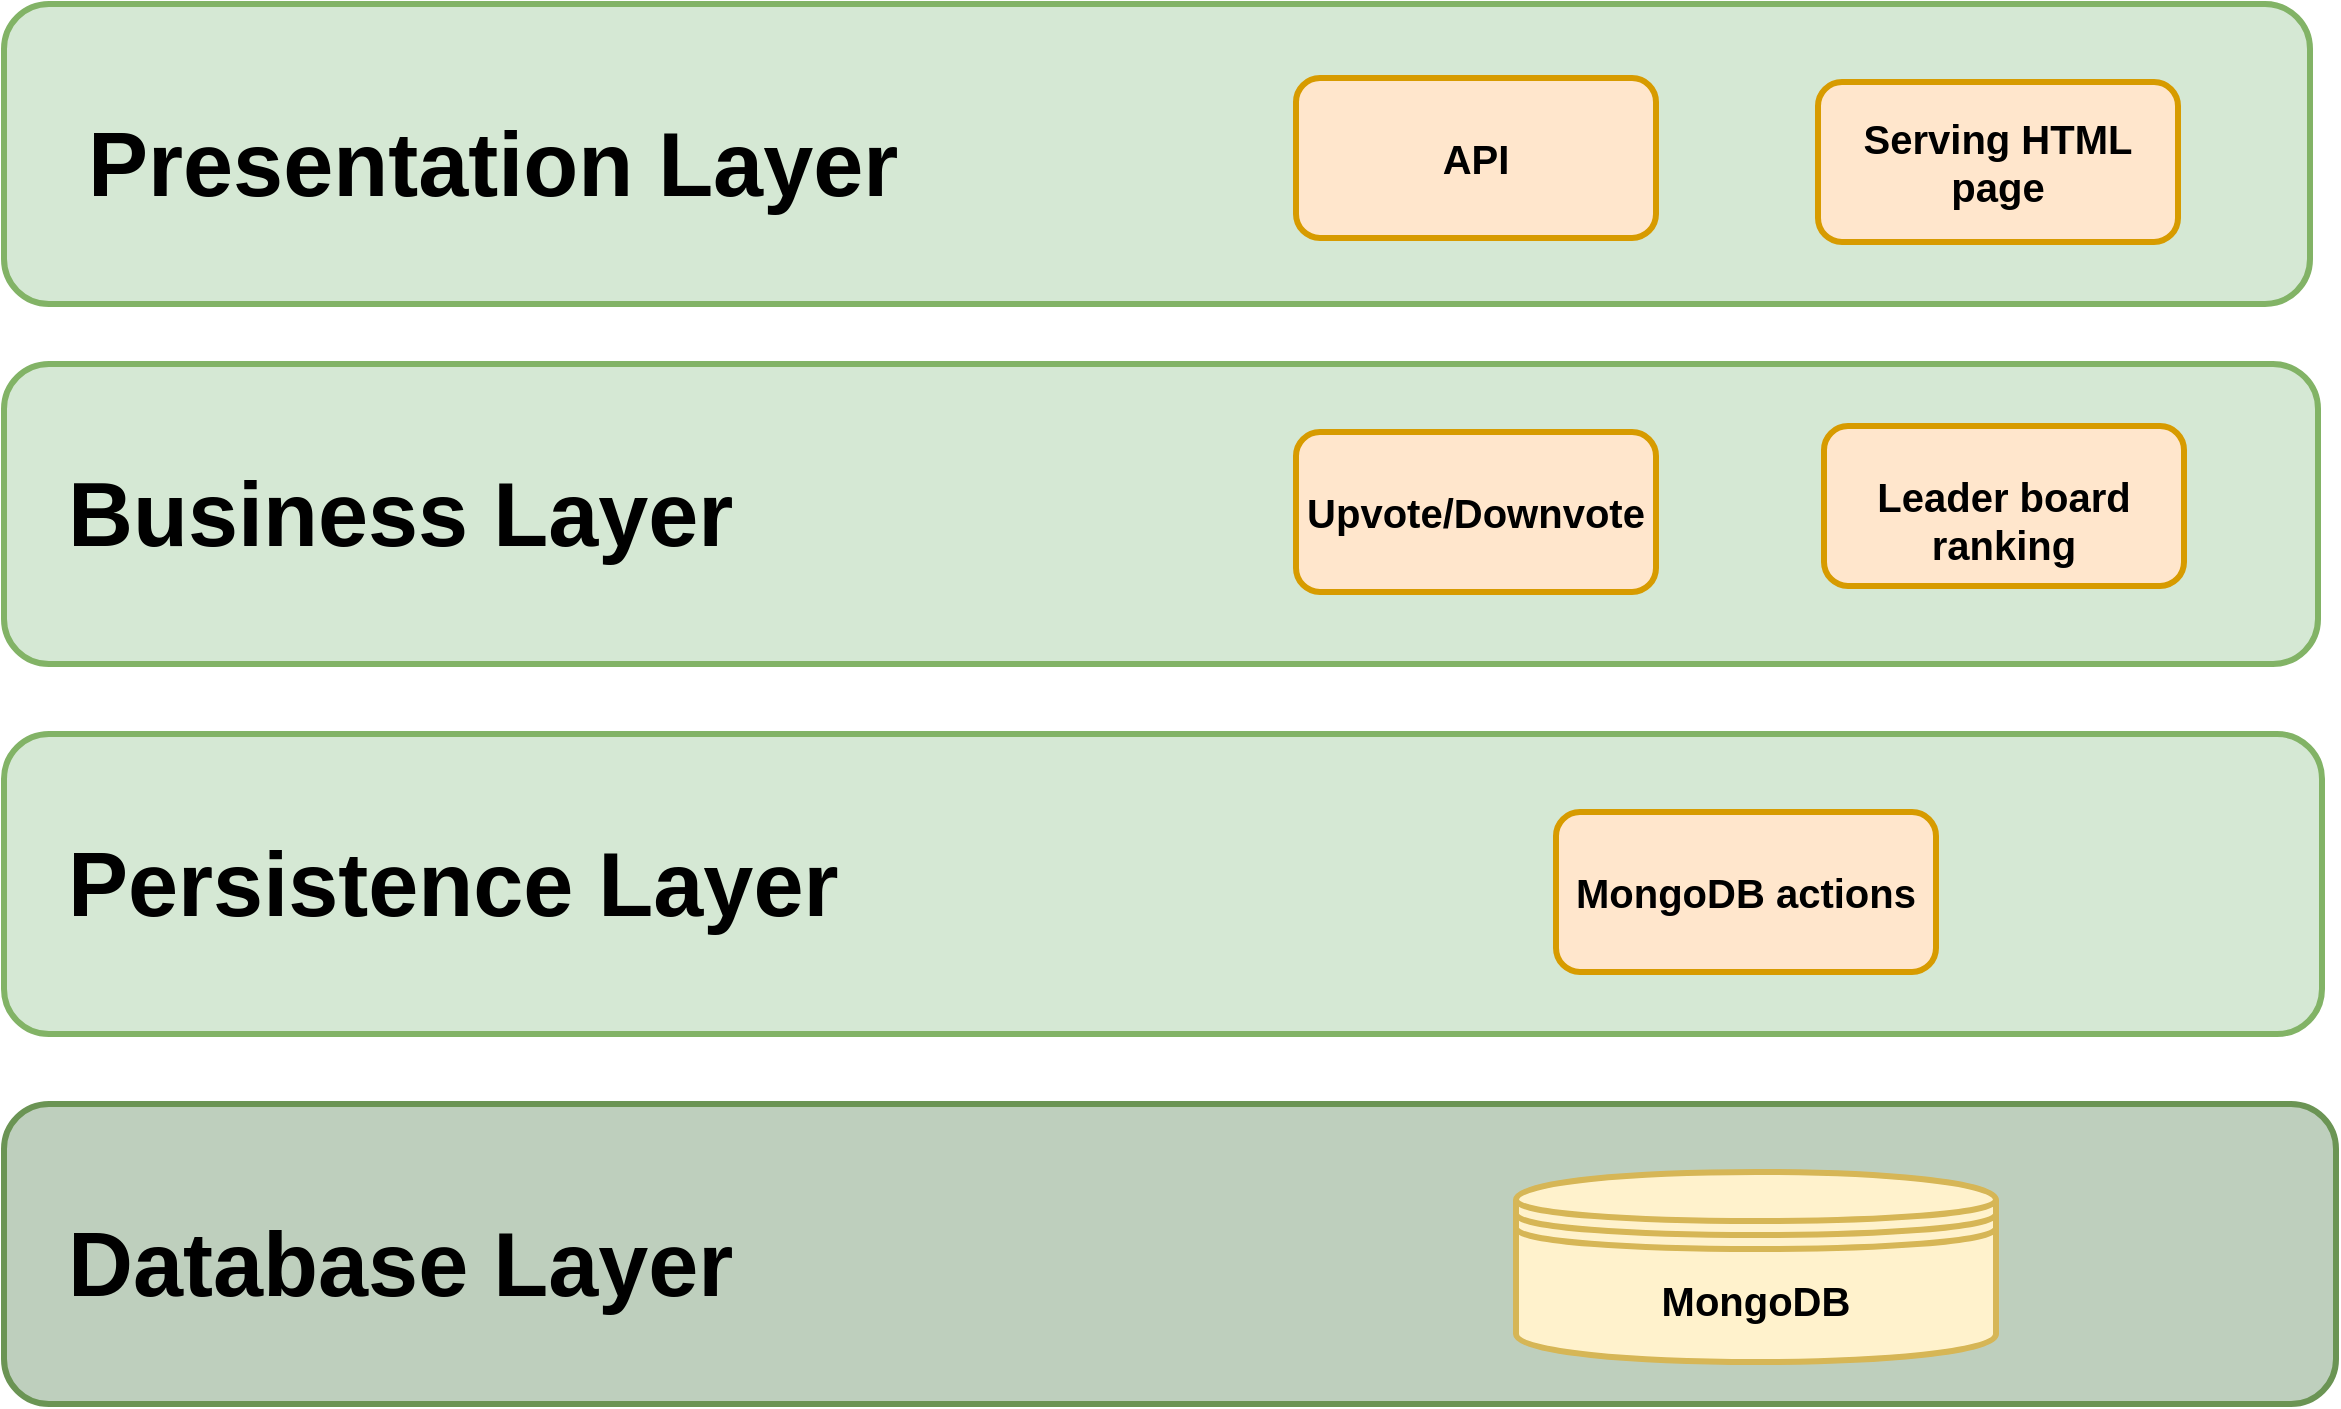 <mxfile version="15.2.7" type="device"><diagram id="jmvgeUkXb4G0Z7SY6pDU" name="Page-1"><mxGraphModel dx="1422" dy="766" grid="0" gridSize="10" guides="0" tooltips="1" connect="0" arrows="1" fold="1" page="0" pageScale="1" pageWidth="470" pageHeight="400" background="none" math="0" shadow="0"><root><mxCell id="0"/><mxCell id="1" parent="0"/><mxCell id="-eSOw6NKX6yiy2g7g3_k-1" value="" style="rounded=1;whiteSpace=wrap;html=1;fillColor=#d5e8d4;strokeColor=#82b366;strokeWidth=3;" parent="1" vertex="1"><mxGeometry x="40" y="50" width="1153" height="150" as="geometry"/></mxCell><mxCell id="-eSOw6NKX6yiy2g7g3_k-2" value="" style="rounded=1;whiteSpace=wrap;html=1;fillColor=#d5e8d4;strokeColor=#82b366;strokeWidth=3;" parent="1" vertex="1"><mxGeometry x="40" y="230" width="1157" height="150" as="geometry"/></mxCell><mxCell id="-eSOw6NKX6yiy2g7g3_k-3" value="" style="rounded=1;whiteSpace=wrap;html=1;fillColor=#d5e8d4;strokeColor=#82b366;strokeWidth=3;" parent="1" vertex="1"><mxGeometry x="40" y="415" width="1159" height="150" as="geometry"/></mxCell><mxCell id="-eSOw6NKX6yiy2g7g3_k-4" value="" style="rounded=1;whiteSpace=wrap;html=1;strokeColor=#6B9454;fillColor=#BECFBD;strokeWidth=3;" parent="1" vertex="1"><mxGeometry x="40" y="600" width="1166" height="150" as="geometry"/></mxCell><mxCell id="-eSOw6NKX6yiy2g7g3_k-5" value="&lt;div align=&quot;left&quot;&gt;&lt;font style=&quot;font-size: 45px&quot;&gt;&lt;b&gt;Presentation Layer &lt;/b&gt;&lt;/font&gt;&lt;/div&gt;" style="text;html=1;strokeColor=none;fillColor=none;align=left;verticalAlign=middle;whiteSpace=wrap;rounded=0;" parent="1" vertex="1"><mxGeometry x="80" y="120" width="440" height="20" as="geometry"/></mxCell><mxCell id="-eSOw6NKX6yiy2g7g3_k-6" value="&lt;div align=&quot;left&quot;&gt;&lt;font style=&quot;font-size: 45px&quot;&gt;&lt;b&gt;Business Layer &lt;/b&gt;&lt;/font&gt;&lt;/div&gt;" style="text;html=1;strokeColor=none;fillColor=none;align=left;verticalAlign=middle;whiteSpace=wrap;rounded=0;" parent="1" vertex="1"><mxGeometry x="70" y="295" width="440" height="20" as="geometry"/></mxCell><mxCell id="-eSOw6NKX6yiy2g7g3_k-7" value="&lt;div align=&quot;left&quot;&gt;&lt;font style=&quot;font-size: 45px&quot;&gt;&lt;b&gt;Persistence Layer&lt;br&gt;&lt;/b&gt;&lt;/font&gt;&lt;/div&gt;" style="text;html=1;strokeColor=none;fillColor=none;align=left;verticalAlign=middle;whiteSpace=wrap;rounded=0;" parent="1" vertex="1"><mxGeometry x="70" y="480" width="440" height="20" as="geometry"/></mxCell><mxCell id="-eSOw6NKX6yiy2g7g3_k-8" value="&lt;div align=&quot;left&quot;&gt;&lt;font style=&quot;font-size: 45px&quot;&gt;&lt;b&gt;Database Layer&lt;br&gt;&lt;/b&gt;&lt;/font&gt;&lt;/div&gt;" style="text;html=1;strokeColor=none;fillColor=none;align=left;verticalAlign=middle;whiteSpace=wrap;rounded=0;" parent="1" vertex="1"><mxGeometry x="70" y="670" width="440" height="20" as="geometry"/></mxCell><mxCell id="-eSOw6NKX6yiy2g7g3_k-13" value="&lt;font style=&quot;font-size: 20px&quot;&gt;&lt;b&gt;&lt;font style=&quot;font-size: 20px&quot;&gt;API&lt;/font&gt;&lt;/b&gt;&lt;/font&gt;" style="rounded=1;whiteSpace=wrap;html=1;strokeColor=#d79b00;strokeWidth=3;fillColor=#ffe6cc;" parent="1" vertex="1"><mxGeometry x="686" y="87" width="180" height="80" as="geometry"/></mxCell><mxCell id="-eSOw6NKX6yiy2g7g3_k-14" value="&lt;font style=&quot;font-size: 20px&quot;&gt;&lt;b&gt;&lt;font style=&quot;font-size: 20px&quot;&gt;Serving HTML page&lt;br&gt;&lt;/font&gt;&lt;/b&gt;&lt;/font&gt;" style="rounded=1;whiteSpace=wrap;html=1;strokeColor=#d79b00;strokeWidth=3;fillColor=#ffe6cc;" parent="1" vertex="1"><mxGeometry x="947" y="89" width="180" height="80" as="geometry"/></mxCell><mxCell id="-eSOw6NKX6yiy2g7g3_k-15" value="&lt;font style=&quot;font-size: 20px&quot;&gt;&lt;b&gt;&lt;font style=&quot;font-size: 20px&quot;&gt;Upvote/Downvote&lt;/font&gt;&lt;/b&gt;&lt;/font&gt;" style="rounded=1;whiteSpace=wrap;html=1;strokeColor=#d79b00;strokeWidth=3;fillColor=#ffe6cc;" parent="1" vertex="1"><mxGeometry x="686" y="264" width="180" height="80" as="geometry"/></mxCell><mxCell id="-eSOw6NKX6yiy2g7g3_k-16" value="&lt;br&gt;&lt;font style=&quot;font-size: 20px&quot;&gt;&lt;b&gt;&lt;font style=&quot;font-size: 20px&quot;&gt;Leader board ranking&lt;br&gt;&lt;/font&gt;&lt;/b&gt;&lt;/font&gt;" style="rounded=1;whiteSpace=wrap;html=1;strokeColor=#d79b00;strokeWidth=3;fillColor=#ffe6cc;" parent="1" vertex="1"><mxGeometry x="950" y="261" width="180" height="80" as="geometry"/></mxCell><mxCell id="-eSOw6NKX6yiy2g7g3_k-19" value="&lt;font style=&quot;font-size: 20px&quot;&gt;&lt;b&gt;&lt;font style=&quot;font-size: 20px&quot;&gt;MongoDB actions&lt;br&gt;&lt;/font&gt;&lt;/b&gt;&lt;/font&gt;" style="rounded=1;whiteSpace=wrap;html=1;strokeColor=#d79b00;strokeWidth=3;fillColor=#ffe6cc;" parent="1" vertex="1"><mxGeometry x="816" y="454" width="190" height="80" as="geometry"/></mxCell><mxCell id="-eSOw6NKX6yiy2g7g3_k-21" value="&lt;font style=&quot;font-size: 20px&quot;&gt;&lt;b&gt;MongoDB&lt;/b&gt;&lt;/font&gt;" style="shape=datastore;whiteSpace=wrap;html=1;strokeColor=#d6b656;strokeWidth=3;fillColor=#fff2cc;" parent="1" vertex="1"><mxGeometry x="796" y="634" width="240" height="95" as="geometry"/></mxCell></root></mxGraphModel></diagram></mxfile>